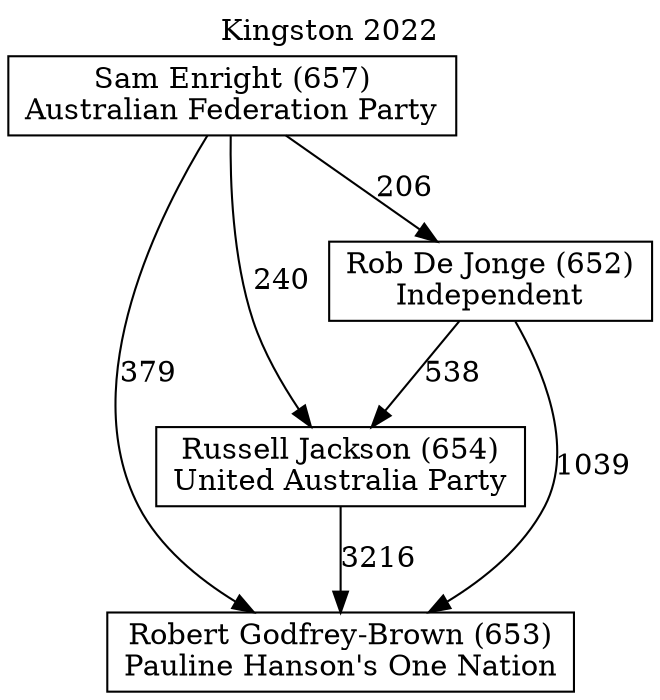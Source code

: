 // House preference flow
digraph "Robert Godfrey-Brown (653)_Kingston_2022" {
	graph [label="Kingston 2022" labelloc=t mclimit=2]
	node [shape=box]
	"Robert Godfrey-Brown (653)" [label="Robert Godfrey-Brown (653)
Pauline Hanson's One Nation"]
	"Russell Jackson (654)" [label="Russell Jackson (654)
United Australia Party"]
	"Rob De Jonge (652)" [label="Rob De Jonge (652)
Independent"]
	"Sam Enright (657)" [label="Sam Enright (657)
Australian Federation Party"]
	"Russell Jackson (654)" -> "Robert Godfrey-Brown (653)" [label=3216]
	"Rob De Jonge (652)" -> "Russell Jackson (654)" [label=538]
	"Sam Enright (657)" -> "Rob De Jonge (652)" [label=206]
	"Rob De Jonge (652)" -> "Robert Godfrey-Brown (653)" [label=1039]
	"Sam Enright (657)" -> "Robert Godfrey-Brown (653)" [label=379]
	"Sam Enright (657)" -> "Russell Jackson (654)" [label=240]
}
